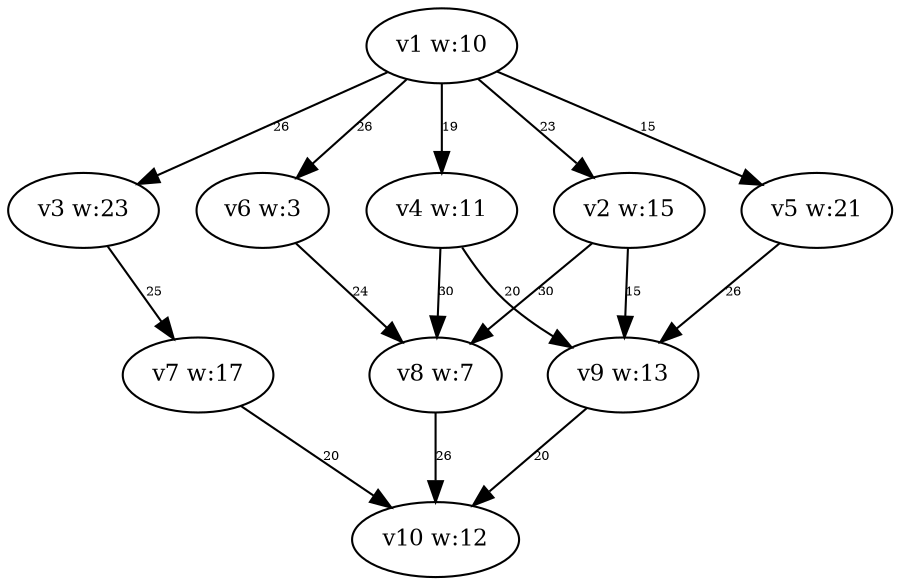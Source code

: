 digraph {
	v1 [label="v1 w:10" fontsize=11.0]
	v2 [label="v2 w:15" fontsize=11.0]
	v3 [label="v3 w:23" fontsize=11.0]
	v4 [label="v4 w:11" fontsize=11.0]
	v5 [label="v5 w:21" fontsize=11.0]
	v6 [label="v6 w:3" fontsize=11.0]
	v7 [label="v7 w:17" fontsize=11.0]
	v8 [label="v8 w:7" fontsize=11.0]
	v9 [label="v9 w:13" fontsize=11.0]
	v10 [label="v10 w:12" fontsize=11.0]
	v1 -> v2 [label=23 constraint=true fontsize=6.0]
	v1 -> v3 [label=26 constraint=true fontsize=6.0]
	v1 -> v4 [label=19 constraint=true fontsize=6.0]
	v1 -> v5 [label=15 constraint=true fontsize=6.0]
	v1 -> v6 [label=26 constraint=true fontsize=6.0]
	v2 -> v8 [label=30 constraint=true fontsize=6.0]
	v2 -> v9 [label=15 constraint=true fontsize=6.0]
	v3 -> v7 [label=25 constraint=true fontsize=6.0]
	v4 -> v8 [label=30 constraint=true fontsize=6.0]
	v4 -> v9 [label=20 constraint=true fontsize=6.0]
	v5 -> v9 [label=26 constraint=true fontsize=6.0]
	v6 -> v8 [label=24 constraint=true fontsize=6.0]
	v7 -> v10 [label=20 constraint=true fontsize=6.0]
	v8 -> v10 [label=26 constraint=true fontsize=6.0]
	v9 -> v10 [label=20 constraint=true fontsize=6.0]
}
